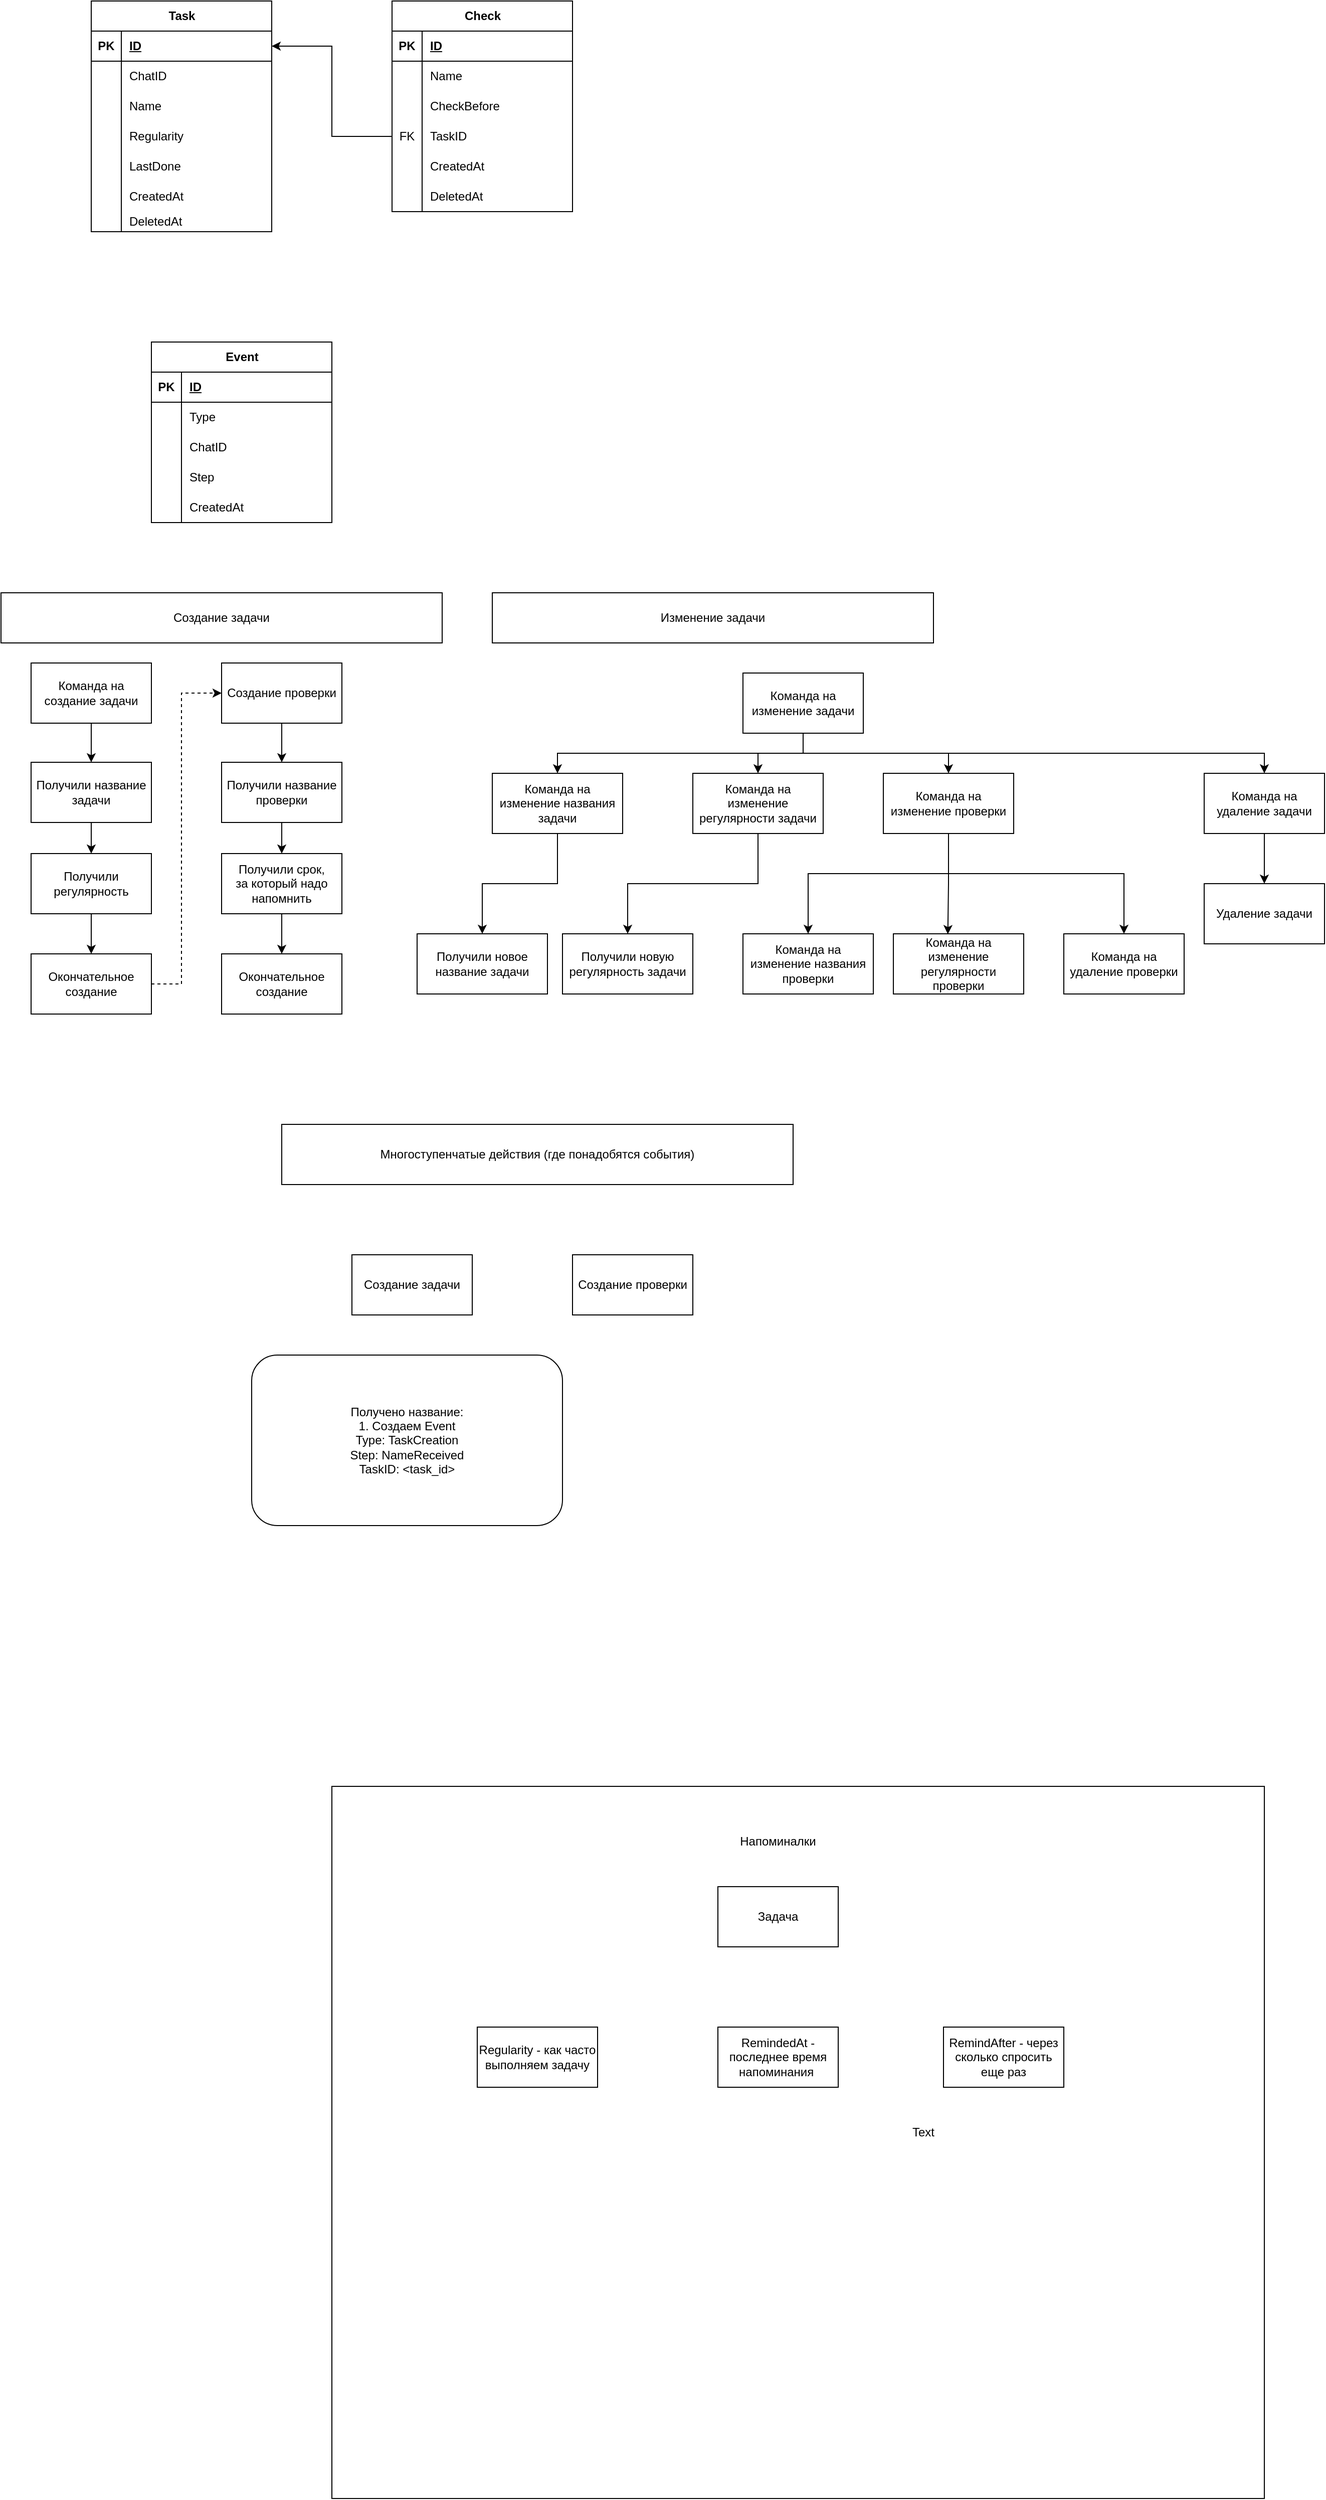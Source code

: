 <mxfile version="22.1.22" type="embed">
  <diagram name="Page-1" id="U7TBOCo-XFHwQ01kFWOG">
    <mxGraphModel dx="2134" dy="916" grid="1" gridSize="10" guides="1" tooltips="1" connect="1" arrows="1" fold="1" page="1" pageScale="1" pageWidth="827" pageHeight="1169" math="0" shadow="0">
      <root>
        <mxCell id="0" />
        <mxCell id="1" parent="0" />
        <mxCell id="65Rwd25oB5pJGl7-Wq7M-21" value="Check" style="shape=table;startSize=30;container=1;collapsible=1;childLayout=tableLayout;fixedRows=1;rowLines=0;fontStyle=1;align=center;resizeLast=1;html=1;" parent="1" vertex="1">
          <mxGeometry x="380" y="350" width="180" height="210" as="geometry" />
        </mxCell>
        <mxCell id="65Rwd25oB5pJGl7-Wq7M-22" value="" style="shape=tableRow;horizontal=0;startSize=0;swimlaneHead=0;swimlaneBody=0;fillColor=none;collapsible=0;dropTarget=0;points=[[0,0.5],[1,0.5]];portConstraint=eastwest;top=0;left=0;right=0;bottom=1;" parent="65Rwd25oB5pJGl7-Wq7M-21" vertex="1">
          <mxGeometry y="30" width="180" height="30" as="geometry" />
        </mxCell>
        <mxCell id="65Rwd25oB5pJGl7-Wq7M-23" value="PK" style="shape=partialRectangle;connectable=0;fillColor=none;top=0;left=0;bottom=0;right=0;fontStyle=1;overflow=hidden;whiteSpace=wrap;html=1;" parent="65Rwd25oB5pJGl7-Wq7M-22" vertex="1">
          <mxGeometry width="30" height="30" as="geometry">
            <mxRectangle width="30" height="30" as="alternateBounds" />
          </mxGeometry>
        </mxCell>
        <mxCell id="65Rwd25oB5pJGl7-Wq7M-24" value="ID" style="shape=partialRectangle;connectable=0;fillColor=none;top=0;left=0;bottom=0;right=0;align=left;spacingLeft=6;fontStyle=5;overflow=hidden;whiteSpace=wrap;html=1;" parent="65Rwd25oB5pJGl7-Wq7M-22" vertex="1">
          <mxGeometry x="30" width="150" height="30" as="geometry">
            <mxRectangle width="150" height="30" as="alternateBounds" />
          </mxGeometry>
        </mxCell>
        <mxCell id="65Rwd25oB5pJGl7-Wq7M-25" value="" style="shape=tableRow;horizontal=0;startSize=0;swimlaneHead=0;swimlaneBody=0;fillColor=none;collapsible=0;dropTarget=0;points=[[0,0.5],[1,0.5]];portConstraint=eastwest;top=0;left=0;right=0;bottom=0;" parent="65Rwd25oB5pJGl7-Wq7M-21" vertex="1">
          <mxGeometry y="60" width="180" height="30" as="geometry" />
        </mxCell>
        <mxCell id="65Rwd25oB5pJGl7-Wq7M-26" value="" style="shape=partialRectangle;connectable=0;fillColor=none;top=0;left=0;bottom=0;right=0;editable=1;overflow=hidden;whiteSpace=wrap;html=1;" parent="65Rwd25oB5pJGl7-Wq7M-25" vertex="1">
          <mxGeometry width="30" height="30" as="geometry">
            <mxRectangle width="30" height="30" as="alternateBounds" />
          </mxGeometry>
        </mxCell>
        <mxCell id="65Rwd25oB5pJGl7-Wq7M-27" value="Name" style="shape=partialRectangle;connectable=0;fillColor=none;top=0;left=0;bottom=0;right=0;align=left;spacingLeft=6;overflow=hidden;whiteSpace=wrap;html=1;" parent="65Rwd25oB5pJGl7-Wq7M-25" vertex="1">
          <mxGeometry x="30" width="150" height="30" as="geometry">
            <mxRectangle width="150" height="30" as="alternateBounds" />
          </mxGeometry>
        </mxCell>
        <mxCell id="65Rwd25oB5pJGl7-Wq7M-28" value="" style="shape=tableRow;horizontal=0;startSize=0;swimlaneHead=0;swimlaneBody=0;fillColor=none;collapsible=0;dropTarget=0;points=[[0,0.5],[1,0.5]];portConstraint=eastwest;top=0;left=0;right=0;bottom=0;" parent="65Rwd25oB5pJGl7-Wq7M-21" vertex="1">
          <mxGeometry y="90" width="180" height="30" as="geometry" />
        </mxCell>
        <mxCell id="65Rwd25oB5pJGl7-Wq7M-29" value="" style="shape=partialRectangle;connectable=0;fillColor=none;top=0;left=0;bottom=0;right=0;editable=1;overflow=hidden;whiteSpace=wrap;html=1;" parent="65Rwd25oB5pJGl7-Wq7M-28" vertex="1">
          <mxGeometry width="30" height="30" as="geometry">
            <mxRectangle width="30" height="30" as="alternateBounds" />
          </mxGeometry>
        </mxCell>
        <mxCell id="65Rwd25oB5pJGl7-Wq7M-30" value="CheckBefore" style="shape=partialRectangle;connectable=0;fillColor=none;top=0;left=0;bottom=0;right=0;align=left;spacingLeft=6;overflow=hidden;whiteSpace=wrap;html=1;" parent="65Rwd25oB5pJGl7-Wq7M-28" vertex="1">
          <mxGeometry x="30" width="150" height="30" as="geometry">
            <mxRectangle width="150" height="30" as="alternateBounds" />
          </mxGeometry>
        </mxCell>
        <mxCell id="65Rwd25oB5pJGl7-Wq7M-31" value="" style="shape=tableRow;horizontal=0;startSize=0;swimlaneHead=0;swimlaneBody=0;fillColor=none;collapsible=0;dropTarget=0;points=[[0,0.5],[1,0.5]];portConstraint=eastwest;top=0;left=0;right=0;bottom=0;" parent="65Rwd25oB5pJGl7-Wq7M-21" vertex="1">
          <mxGeometry y="120" width="180" height="30" as="geometry" />
        </mxCell>
        <mxCell id="65Rwd25oB5pJGl7-Wq7M-32" value="FK" style="shape=partialRectangle;connectable=0;fillColor=none;top=0;left=0;bottom=0;right=0;editable=1;overflow=hidden;whiteSpace=wrap;html=1;" parent="65Rwd25oB5pJGl7-Wq7M-31" vertex="1">
          <mxGeometry width="30" height="30" as="geometry">
            <mxRectangle width="30" height="30" as="alternateBounds" />
          </mxGeometry>
        </mxCell>
        <mxCell id="65Rwd25oB5pJGl7-Wq7M-33" value="TaskID" style="shape=partialRectangle;connectable=0;fillColor=none;top=0;left=0;bottom=0;right=0;align=left;spacingLeft=6;overflow=hidden;whiteSpace=wrap;html=1;" parent="65Rwd25oB5pJGl7-Wq7M-31" vertex="1">
          <mxGeometry x="30" width="150" height="30" as="geometry">
            <mxRectangle width="150" height="30" as="alternateBounds" />
          </mxGeometry>
        </mxCell>
        <mxCell id="65Rwd25oB5pJGl7-Wq7M-34" value="" style="shape=tableRow;horizontal=0;startSize=0;swimlaneHead=0;swimlaneBody=0;fillColor=none;collapsible=0;dropTarget=0;points=[[0,0.5],[1,0.5]];portConstraint=eastwest;top=0;left=0;right=0;bottom=0;" parent="65Rwd25oB5pJGl7-Wq7M-21" vertex="1">
          <mxGeometry y="150" width="180" height="30" as="geometry" />
        </mxCell>
        <mxCell id="65Rwd25oB5pJGl7-Wq7M-35" value="" style="shape=partialRectangle;connectable=0;fillColor=none;top=0;left=0;bottom=0;right=0;editable=1;overflow=hidden;whiteSpace=wrap;html=1;" parent="65Rwd25oB5pJGl7-Wq7M-34" vertex="1">
          <mxGeometry width="30" height="30" as="geometry">
            <mxRectangle width="30" height="30" as="alternateBounds" />
          </mxGeometry>
        </mxCell>
        <mxCell id="65Rwd25oB5pJGl7-Wq7M-36" value="CreatedAt" style="shape=partialRectangle;connectable=0;fillColor=none;top=0;left=0;bottom=0;right=0;align=left;spacingLeft=6;overflow=hidden;whiteSpace=wrap;html=1;" parent="65Rwd25oB5pJGl7-Wq7M-34" vertex="1">
          <mxGeometry x="30" width="150" height="30" as="geometry">
            <mxRectangle width="150" height="30" as="alternateBounds" />
          </mxGeometry>
        </mxCell>
        <mxCell id="65Rwd25oB5pJGl7-Wq7M-37" value="" style="shape=tableRow;horizontal=0;startSize=0;swimlaneHead=0;swimlaneBody=0;fillColor=none;collapsible=0;dropTarget=0;points=[[0,0.5],[1,0.5]];portConstraint=eastwest;top=0;left=0;right=0;bottom=0;" parent="65Rwd25oB5pJGl7-Wq7M-21" vertex="1">
          <mxGeometry y="180" width="180" height="30" as="geometry" />
        </mxCell>
        <mxCell id="65Rwd25oB5pJGl7-Wq7M-38" value="" style="shape=partialRectangle;connectable=0;fillColor=none;top=0;left=0;bottom=0;right=0;editable=1;overflow=hidden;whiteSpace=wrap;html=1;" parent="65Rwd25oB5pJGl7-Wq7M-37" vertex="1">
          <mxGeometry width="30" height="30" as="geometry">
            <mxRectangle width="30" height="30" as="alternateBounds" />
          </mxGeometry>
        </mxCell>
        <mxCell id="65Rwd25oB5pJGl7-Wq7M-39" value="DeletedAt" style="shape=partialRectangle;connectable=0;fillColor=none;top=0;left=0;bottom=0;right=0;align=left;spacingLeft=6;overflow=hidden;whiteSpace=wrap;html=1;" parent="65Rwd25oB5pJGl7-Wq7M-37" vertex="1">
          <mxGeometry x="30" width="150" height="30" as="geometry">
            <mxRectangle width="150" height="30" as="alternateBounds" />
          </mxGeometry>
        </mxCell>
        <mxCell id="65Rwd25oB5pJGl7-Wq7M-2" value="Task" style="shape=table;startSize=30;container=1;collapsible=1;childLayout=tableLayout;fixedRows=1;rowLines=0;fontStyle=1;align=center;resizeLast=1;html=1;" parent="1" vertex="1">
          <mxGeometry x="80" y="350" width="180" height="230" as="geometry" />
        </mxCell>
        <mxCell id="65Rwd25oB5pJGl7-Wq7M-3" value="" style="shape=tableRow;horizontal=0;startSize=0;swimlaneHead=0;swimlaneBody=0;fillColor=none;collapsible=0;dropTarget=0;points=[[0,0.5],[1,0.5]];portConstraint=eastwest;top=0;left=0;right=0;bottom=1;" parent="65Rwd25oB5pJGl7-Wq7M-2" vertex="1">
          <mxGeometry y="30" width="180" height="30" as="geometry" />
        </mxCell>
        <mxCell id="65Rwd25oB5pJGl7-Wq7M-4" value="PK" style="shape=partialRectangle;connectable=0;fillColor=none;top=0;left=0;bottom=0;right=0;fontStyle=1;overflow=hidden;whiteSpace=wrap;html=1;" parent="65Rwd25oB5pJGl7-Wq7M-3" vertex="1">
          <mxGeometry width="30.0" height="30" as="geometry">
            <mxRectangle width="30.0" height="30" as="alternateBounds" />
          </mxGeometry>
        </mxCell>
        <mxCell id="65Rwd25oB5pJGl7-Wq7M-5" value="ID" style="shape=partialRectangle;connectable=0;fillColor=none;top=0;left=0;bottom=0;right=0;align=left;spacingLeft=6;fontStyle=5;overflow=hidden;whiteSpace=wrap;html=1;" parent="65Rwd25oB5pJGl7-Wq7M-3" vertex="1">
          <mxGeometry x="30.0" width="150.0" height="30" as="geometry">
            <mxRectangle width="150.0" height="30" as="alternateBounds" />
          </mxGeometry>
        </mxCell>
        <mxCell id="65Rwd25oB5pJGl7-Wq7M-59" value="" style="shape=tableRow;horizontal=0;startSize=0;swimlaneHead=0;swimlaneBody=0;fillColor=none;collapsible=0;dropTarget=0;points=[[0,0.5],[1,0.5]];portConstraint=eastwest;top=0;left=0;right=0;bottom=0;" parent="65Rwd25oB5pJGl7-Wq7M-2" vertex="1">
          <mxGeometry y="60" width="180" height="30" as="geometry" />
        </mxCell>
        <mxCell id="65Rwd25oB5pJGl7-Wq7M-60" value="" style="shape=partialRectangle;connectable=0;fillColor=none;top=0;left=0;bottom=0;right=0;editable=1;overflow=hidden;whiteSpace=wrap;html=1;" parent="65Rwd25oB5pJGl7-Wq7M-59" vertex="1">
          <mxGeometry width="30.0" height="30" as="geometry">
            <mxRectangle width="30.0" height="30" as="alternateBounds" />
          </mxGeometry>
        </mxCell>
        <mxCell id="65Rwd25oB5pJGl7-Wq7M-61" value="ChatID" style="shape=partialRectangle;connectable=0;fillColor=none;top=0;left=0;bottom=0;right=0;align=left;spacingLeft=6;overflow=hidden;whiteSpace=wrap;html=1;" parent="65Rwd25oB5pJGl7-Wq7M-59" vertex="1">
          <mxGeometry x="30.0" width="150.0" height="30" as="geometry">
            <mxRectangle width="150.0" height="30" as="alternateBounds" />
          </mxGeometry>
        </mxCell>
        <mxCell id="65Rwd25oB5pJGl7-Wq7M-6" value="" style="shape=tableRow;horizontal=0;startSize=0;swimlaneHead=0;swimlaneBody=0;fillColor=none;collapsible=0;dropTarget=0;points=[[0,0.5],[1,0.5]];portConstraint=eastwest;top=0;left=0;right=0;bottom=0;" parent="65Rwd25oB5pJGl7-Wq7M-2" vertex="1">
          <mxGeometry y="90" width="180" height="30" as="geometry" />
        </mxCell>
        <mxCell id="65Rwd25oB5pJGl7-Wq7M-7" value="" style="shape=partialRectangle;connectable=0;fillColor=none;top=0;left=0;bottom=0;right=0;editable=1;overflow=hidden;whiteSpace=wrap;html=1;" parent="65Rwd25oB5pJGl7-Wq7M-6" vertex="1">
          <mxGeometry width="30.0" height="30" as="geometry">
            <mxRectangle width="30.0" height="30" as="alternateBounds" />
          </mxGeometry>
        </mxCell>
        <mxCell id="65Rwd25oB5pJGl7-Wq7M-8" value="Name" style="shape=partialRectangle;connectable=0;fillColor=none;top=0;left=0;bottom=0;right=0;align=left;spacingLeft=6;overflow=hidden;whiteSpace=wrap;html=1;" parent="65Rwd25oB5pJGl7-Wq7M-6" vertex="1">
          <mxGeometry x="30.0" width="150.0" height="30" as="geometry">
            <mxRectangle width="150.0" height="30" as="alternateBounds" />
          </mxGeometry>
        </mxCell>
        <mxCell id="65Rwd25oB5pJGl7-Wq7M-9" value="" style="shape=tableRow;horizontal=0;startSize=0;swimlaneHead=0;swimlaneBody=0;fillColor=none;collapsible=0;dropTarget=0;points=[[0,0.5],[1,0.5]];portConstraint=eastwest;top=0;left=0;right=0;bottom=0;" parent="65Rwd25oB5pJGl7-Wq7M-2" vertex="1">
          <mxGeometry y="120" width="180" height="30" as="geometry" />
        </mxCell>
        <mxCell id="65Rwd25oB5pJGl7-Wq7M-10" value="" style="shape=partialRectangle;connectable=0;fillColor=none;top=0;left=0;bottom=0;right=0;editable=1;overflow=hidden;whiteSpace=wrap;html=1;" parent="65Rwd25oB5pJGl7-Wq7M-9" vertex="1">
          <mxGeometry width="30.0" height="30" as="geometry">
            <mxRectangle width="30.0" height="30" as="alternateBounds" />
          </mxGeometry>
        </mxCell>
        <mxCell id="65Rwd25oB5pJGl7-Wq7M-11" value="Regularity" style="shape=partialRectangle;connectable=0;fillColor=none;top=0;left=0;bottom=0;right=0;align=left;spacingLeft=6;overflow=hidden;whiteSpace=wrap;html=1;" parent="65Rwd25oB5pJGl7-Wq7M-9" vertex="1">
          <mxGeometry x="30.0" width="150.0" height="30" as="geometry">
            <mxRectangle width="150.0" height="30" as="alternateBounds" />
          </mxGeometry>
        </mxCell>
        <mxCell id="65Rwd25oB5pJGl7-Wq7M-12" value="" style="shape=tableRow;horizontal=0;startSize=0;swimlaneHead=0;swimlaneBody=0;fillColor=none;collapsible=0;dropTarget=0;points=[[0,0.5],[1,0.5]];portConstraint=eastwest;top=0;left=0;right=0;bottom=0;" parent="65Rwd25oB5pJGl7-Wq7M-2" vertex="1">
          <mxGeometry y="150" width="180" height="30" as="geometry" />
        </mxCell>
        <mxCell id="65Rwd25oB5pJGl7-Wq7M-13" value="" style="shape=partialRectangle;connectable=0;fillColor=none;top=0;left=0;bottom=0;right=0;editable=1;overflow=hidden;whiteSpace=wrap;html=1;" parent="65Rwd25oB5pJGl7-Wq7M-12" vertex="1">
          <mxGeometry width="30.0" height="30" as="geometry">
            <mxRectangle width="30.0" height="30" as="alternateBounds" />
          </mxGeometry>
        </mxCell>
        <mxCell id="65Rwd25oB5pJGl7-Wq7M-14" value="LastDone" style="shape=partialRectangle;connectable=0;fillColor=none;top=0;left=0;bottom=0;right=0;align=left;spacingLeft=6;overflow=hidden;whiteSpace=wrap;html=1;" parent="65Rwd25oB5pJGl7-Wq7M-12" vertex="1">
          <mxGeometry x="30.0" width="150.0" height="30" as="geometry">
            <mxRectangle width="150.0" height="30" as="alternateBounds" />
          </mxGeometry>
        </mxCell>
        <mxCell id="65Rwd25oB5pJGl7-Wq7M-15" value="" style="shape=tableRow;horizontal=0;startSize=0;swimlaneHead=0;swimlaneBody=0;fillColor=none;collapsible=0;dropTarget=0;points=[[0,0.5],[1,0.5]];portConstraint=eastwest;top=0;left=0;right=0;bottom=0;" parent="65Rwd25oB5pJGl7-Wq7M-2" vertex="1">
          <mxGeometry y="180" width="180" height="30" as="geometry" />
        </mxCell>
        <mxCell id="65Rwd25oB5pJGl7-Wq7M-16" value="" style="shape=partialRectangle;connectable=0;fillColor=none;top=0;left=0;bottom=0;right=0;editable=1;overflow=hidden;whiteSpace=wrap;html=1;" parent="65Rwd25oB5pJGl7-Wq7M-15" vertex="1">
          <mxGeometry width="30.0" height="30" as="geometry">
            <mxRectangle width="30.0" height="30" as="alternateBounds" />
          </mxGeometry>
        </mxCell>
        <mxCell id="65Rwd25oB5pJGl7-Wq7M-17" value="CreatedAt" style="shape=partialRectangle;connectable=0;fillColor=none;top=0;left=0;bottom=0;right=0;align=left;spacingLeft=6;overflow=hidden;whiteSpace=wrap;html=1;" parent="65Rwd25oB5pJGl7-Wq7M-15" vertex="1">
          <mxGeometry x="30.0" width="150.0" height="30" as="geometry">
            <mxRectangle width="150.0" height="30" as="alternateBounds" />
          </mxGeometry>
        </mxCell>
        <mxCell id="65Rwd25oB5pJGl7-Wq7M-18" value="" style="shape=tableRow;horizontal=0;startSize=0;swimlaneHead=0;swimlaneBody=0;fillColor=none;collapsible=0;dropTarget=0;points=[[0,0.5],[1,0.5]];portConstraint=eastwest;top=0;left=0;right=0;bottom=0;" parent="65Rwd25oB5pJGl7-Wq7M-2" vertex="1">
          <mxGeometry y="210" width="180" height="20" as="geometry" />
        </mxCell>
        <mxCell id="65Rwd25oB5pJGl7-Wq7M-19" value="" style="shape=partialRectangle;connectable=0;fillColor=none;top=0;left=0;bottom=0;right=0;editable=1;overflow=hidden;whiteSpace=wrap;html=1;" parent="65Rwd25oB5pJGl7-Wq7M-18" vertex="1">
          <mxGeometry width="30.0" height="20" as="geometry">
            <mxRectangle width="30.0" height="20" as="alternateBounds" />
          </mxGeometry>
        </mxCell>
        <mxCell id="65Rwd25oB5pJGl7-Wq7M-20" value="DeletedAt" style="shape=partialRectangle;connectable=0;fillColor=none;top=0;left=0;bottom=0;right=0;align=left;spacingLeft=6;overflow=hidden;whiteSpace=wrap;html=1;" parent="65Rwd25oB5pJGl7-Wq7M-18" vertex="1">
          <mxGeometry x="30.0" width="150.0" height="20" as="geometry">
            <mxRectangle width="150.0" height="20" as="alternateBounds" />
          </mxGeometry>
        </mxCell>
        <mxCell id="65Rwd25oB5pJGl7-Wq7M-63" value="Event" style="shape=table;startSize=30;container=1;collapsible=1;childLayout=tableLayout;fixedRows=1;rowLines=0;fontStyle=1;align=center;resizeLast=1;html=1;" parent="1" vertex="1">
          <mxGeometry x="140" y="690" width="180" height="180" as="geometry" />
        </mxCell>
        <mxCell id="65Rwd25oB5pJGl7-Wq7M-64" value="" style="shape=tableRow;horizontal=0;startSize=0;swimlaneHead=0;swimlaneBody=0;fillColor=none;collapsible=0;dropTarget=0;points=[[0,0.5],[1,0.5]];portConstraint=eastwest;top=0;left=0;right=0;bottom=1;" parent="65Rwd25oB5pJGl7-Wq7M-63" vertex="1">
          <mxGeometry y="30" width="180" height="30" as="geometry" />
        </mxCell>
        <mxCell id="65Rwd25oB5pJGl7-Wq7M-65" value="PK" style="shape=partialRectangle;connectable=0;fillColor=none;top=0;left=0;bottom=0;right=0;fontStyle=1;overflow=hidden;whiteSpace=wrap;html=1;" parent="65Rwd25oB5pJGl7-Wq7M-64" vertex="1">
          <mxGeometry width="30" height="30" as="geometry">
            <mxRectangle width="30" height="30" as="alternateBounds" />
          </mxGeometry>
        </mxCell>
        <mxCell id="65Rwd25oB5pJGl7-Wq7M-66" value="ID" style="shape=partialRectangle;connectable=0;fillColor=none;top=0;left=0;bottom=0;right=0;align=left;spacingLeft=6;fontStyle=5;overflow=hidden;whiteSpace=wrap;html=1;" parent="65Rwd25oB5pJGl7-Wq7M-64" vertex="1">
          <mxGeometry x="30" width="150" height="30" as="geometry">
            <mxRectangle width="150" height="30" as="alternateBounds" />
          </mxGeometry>
        </mxCell>
        <mxCell id="65Rwd25oB5pJGl7-Wq7M-67" value="" style="shape=tableRow;horizontal=0;startSize=0;swimlaneHead=0;swimlaneBody=0;fillColor=none;collapsible=0;dropTarget=0;points=[[0,0.5],[1,0.5]];portConstraint=eastwest;top=0;left=0;right=0;bottom=0;" parent="65Rwd25oB5pJGl7-Wq7M-63" vertex="1">
          <mxGeometry y="60" width="180" height="30" as="geometry" />
        </mxCell>
        <mxCell id="65Rwd25oB5pJGl7-Wq7M-68" value="" style="shape=partialRectangle;connectable=0;fillColor=none;top=0;left=0;bottom=0;right=0;editable=1;overflow=hidden;whiteSpace=wrap;html=1;" parent="65Rwd25oB5pJGl7-Wq7M-67" vertex="1">
          <mxGeometry width="30" height="30" as="geometry">
            <mxRectangle width="30" height="30" as="alternateBounds" />
          </mxGeometry>
        </mxCell>
        <mxCell id="65Rwd25oB5pJGl7-Wq7M-69" value="Type" style="shape=partialRectangle;connectable=0;fillColor=none;top=0;left=0;bottom=0;right=0;align=left;spacingLeft=6;overflow=hidden;whiteSpace=wrap;html=1;" parent="65Rwd25oB5pJGl7-Wq7M-67" vertex="1">
          <mxGeometry x="30" width="150" height="30" as="geometry">
            <mxRectangle width="150" height="30" as="alternateBounds" />
          </mxGeometry>
        </mxCell>
        <mxCell id="65Rwd25oB5pJGl7-Wq7M-77" value="" style="shape=tableRow;horizontal=0;startSize=0;swimlaneHead=0;swimlaneBody=0;fillColor=none;collapsible=0;dropTarget=0;points=[[0,0.5],[1,0.5]];portConstraint=eastwest;top=0;left=0;right=0;bottom=0;" parent="65Rwd25oB5pJGl7-Wq7M-63" vertex="1">
          <mxGeometry y="90" width="180" height="30" as="geometry" />
        </mxCell>
        <mxCell id="65Rwd25oB5pJGl7-Wq7M-78" value="" style="shape=partialRectangle;connectable=0;fillColor=none;top=0;left=0;bottom=0;right=0;editable=1;overflow=hidden;whiteSpace=wrap;html=1;" parent="65Rwd25oB5pJGl7-Wq7M-77" vertex="1">
          <mxGeometry width="30" height="30" as="geometry">
            <mxRectangle width="30" height="30" as="alternateBounds" />
          </mxGeometry>
        </mxCell>
        <mxCell id="65Rwd25oB5pJGl7-Wq7M-79" value="ChatID" style="shape=partialRectangle;connectable=0;fillColor=none;top=0;left=0;bottom=0;right=0;align=left;spacingLeft=6;overflow=hidden;whiteSpace=wrap;html=1;" parent="65Rwd25oB5pJGl7-Wq7M-77" vertex="1">
          <mxGeometry x="30" width="150" height="30" as="geometry">
            <mxRectangle width="150" height="30" as="alternateBounds" />
          </mxGeometry>
        </mxCell>
        <mxCell id="65Rwd25oB5pJGl7-Wq7M-70" value="" style="shape=tableRow;horizontal=0;startSize=0;swimlaneHead=0;swimlaneBody=0;fillColor=none;collapsible=0;dropTarget=0;points=[[0,0.5],[1,0.5]];portConstraint=eastwest;top=0;left=0;right=0;bottom=0;" parent="65Rwd25oB5pJGl7-Wq7M-63" vertex="1">
          <mxGeometry y="120" width="180" height="30" as="geometry" />
        </mxCell>
        <mxCell id="65Rwd25oB5pJGl7-Wq7M-71" value="" style="shape=partialRectangle;connectable=0;fillColor=none;top=0;left=0;bottom=0;right=0;editable=1;overflow=hidden;whiteSpace=wrap;html=1;" parent="65Rwd25oB5pJGl7-Wq7M-70" vertex="1">
          <mxGeometry width="30" height="30" as="geometry">
            <mxRectangle width="30" height="30" as="alternateBounds" />
          </mxGeometry>
        </mxCell>
        <mxCell id="65Rwd25oB5pJGl7-Wq7M-72" value="Step" style="shape=partialRectangle;connectable=0;fillColor=none;top=0;left=0;bottom=0;right=0;align=left;spacingLeft=6;overflow=hidden;whiteSpace=wrap;html=1;" parent="65Rwd25oB5pJGl7-Wq7M-70" vertex="1">
          <mxGeometry x="30" width="150" height="30" as="geometry">
            <mxRectangle width="150" height="30" as="alternateBounds" />
          </mxGeometry>
        </mxCell>
        <mxCell id="65Rwd25oB5pJGl7-Wq7M-73" value="" style="shape=tableRow;horizontal=0;startSize=0;swimlaneHead=0;swimlaneBody=0;fillColor=none;collapsible=0;dropTarget=0;points=[[0,0.5],[1,0.5]];portConstraint=eastwest;top=0;left=0;right=0;bottom=0;" parent="65Rwd25oB5pJGl7-Wq7M-63" vertex="1">
          <mxGeometry y="150" width="180" height="30" as="geometry" />
        </mxCell>
        <mxCell id="65Rwd25oB5pJGl7-Wq7M-74" value="" style="shape=partialRectangle;connectable=0;fillColor=none;top=0;left=0;bottom=0;right=0;editable=1;overflow=hidden;whiteSpace=wrap;html=1;" parent="65Rwd25oB5pJGl7-Wq7M-73" vertex="1">
          <mxGeometry width="30" height="30" as="geometry">
            <mxRectangle width="30" height="30" as="alternateBounds" />
          </mxGeometry>
        </mxCell>
        <mxCell id="65Rwd25oB5pJGl7-Wq7M-75" value="CreatedAt" style="shape=partialRectangle;connectable=0;fillColor=none;top=0;left=0;bottom=0;right=0;align=left;spacingLeft=6;overflow=hidden;whiteSpace=wrap;html=1;" parent="65Rwd25oB5pJGl7-Wq7M-73" vertex="1">
          <mxGeometry x="30" width="150" height="30" as="geometry">
            <mxRectangle width="150" height="30" as="alternateBounds" />
          </mxGeometry>
        </mxCell>
        <mxCell id="65Rwd25oB5pJGl7-Wq7M-76" style="edgeStyle=orthogonalEdgeStyle;rounded=0;orthogonalLoop=1;jettySize=auto;html=1;" parent="1" source="65Rwd25oB5pJGl7-Wq7M-31" target="65Rwd25oB5pJGl7-Wq7M-3" edge="1">
          <mxGeometry relative="1" as="geometry" />
        </mxCell>
        <mxCell id="65Rwd25oB5pJGl7-Wq7M-80" value="Создание задачи" style="rounded=0;whiteSpace=wrap;html=1;" parent="1" vertex="1">
          <mxGeometry x="-10" y="940" width="440" height="50" as="geometry" />
        </mxCell>
        <mxCell id="65Rwd25oB5pJGl7-Wq7M-87" style="edgeStyle=orthogonalEdgeStyle;rounded=0;orthogonalLoop=1;jettySize=auto;html=1;entryX=0.5;entryY=0;entryDx=0;entryDy=0;" parent="1" source="65Rwd25oB5pJGl7-Wq7M-82" target="65Rwd25oB5pJGl7-Wq7M-83" edge="1">
          <mxGeometry relative="1" as="geometry" />
        </mxCell>
        <mxCell id="65Rwd25oB5pJGl7-Wq7M-82" value="Команда на создание задачи" style="rounded=0;whiteSpace=wrap;html=1;" parent="1" vertex="1">
          <mxGeometry x="20" y="1010" width="120" height="60" as="geometry" />
        </mxCell>
        <mxCell id="65Rwd25oB5pJGl7-Wq7M-88" style="edgeStyle=orthogonalEdgeStyle;rounded=0;orthogonalLoop=1;jettySize=auto;html=1;entryX=0.5;entryY=0;entryDx=0;entryDy=0;" parent="1" source="65Rwd25oB5pJGl7-Wq7M-83" target="65Rwd25oB5pJGl7-Wq7M-85" edge="1">
          <mxGeometry relative="1" as="geometry" />
        </mxCell>
        <mxCell id="65Rwd25oB5pJGl7-Wq7M-83" value="Получили название задачи" style="rounded=0;whiteSpace=wrap;html=1;" parent="1" vertex="1">
          <mxGeometry x="20" y="1109" width="120" height="60" as="geometry" />
        </mxCell>
        <mxCell id="65Rwd25oB5pJGl7-Wq7M-89" style="edgeStyle=orthogonalEdgeStyle;rounded=0;orthogonalLoop=1;jettySize=auto;html=1;" parent="1" source="65Rwd25oB5pJGl7-Wq7M-85" target="65Rwd25oB5pJGl7-Wq7M-86" edge="1">
          <mxGeometry relative="1" as="geometry" />
        </mxCell>
        <mxCell id="65Rwd25oB5pJGl7-Wq7M-85" value="Получили регулярность" style="rounded=0;whiteSpace=wrap;html=1;" parent="1" vertex="1">
          <mxGeometry x="20" y="1200" width="120" height="60" as="geometry" />
        </mxCell>
        <mxCell id="65Rwd25oB5pJGl7-Wq7M-91" style="edgeStyle=orthogonalEdgeStyle;rounded=0;orthogonalLoop=1;jettySize=auto;html=1;dashed=1;" parent="1" source="65Rwd25oB5pJGl7-Wq7M-86" target="65Rwd25oB5pJGl7-Wq7M-90" edge="1">
          <mxGeometry relative="1" as="geometry">
            <Array as="points">
              <mxPoint x="170" y="1330" />
              <mxPoint x="170" y="1040" />
            </Array>
          </mxGeometry>
        </mxCell>
        <mxCell id="65Rwd25oB5pJGl7-Wq7M-86" value="Окончательное создание" style="rounded=0;whiteSpace=wrap;html=1;" parent="1" vertex="1">
          <mxGeometry x="20" y="1300" width="120" height="60" as="geometry" />
        </mxCell>
        <mxCell id="65Rwd25oB5pJGl7-Wq7M-95" value="" style="edgeStyle=orthogonalEdgeStyle;rounded=0;orthogonalLoop=1;jettySize=auto;html=1;" parent="1" source="65Rwd25oB5pJGl7-Wq7M-90" target="65Rwd25oB5pJGl7-Wq7M-92" edge="1">
          <mxGeometry relative="1" as="geometry" />
        </mxCell>
        <mxCell id="65Rwd25oB5pJGl7-Wq7M-90" value="Создание проверки" style="rounded=0;whiteSpace=wrap;html=1;" parent="1" vertex="1">
          <mxGeometry x="210" y="1010" width="120" height="60" as="geometry" />
        </mxCell>
        <mxCell id="65Rwd25oB5pJGl7-Wq7M-96" value="" style="edgeStyle=orthogonalEdgeStyle;rounded=0;orthogonalLoop=1;jettySize=auto;html=1;" parent="1" source="65Rwd25oB5pJGl7-Wq7M-92" target="65Rwd25oB5pJGl7-Wq7M-93" edge="1">
          <mxGeometry relative="1" as="geometry" />
        </mxCell>
        <mxCell id="65Rwd25oB5pJGl7-Wq7M-92" value="Получили название проверки" style="rounded=0;whiteSpace=wrap;html=1;" parent="1" vertex="1">
          <mxGeometry x="210" y="1109" width="120" height="60" as="geometry" />
        </mxCell>
        <mxCell id="65Rwd25oB5pJGl7-Wq7M-97" value="" style="edgeStyle=orthogonalEdgeStyle;rounded=0;orthogonalLoop=1;jettySize=auto;html=1;" parent="1" source="65Rwd25oB5pJGl7-Wq7M-93" target="65Rwd25oB5pJGl7-Wq7M-94" edge="1">
          <mxGeometry relative="1" as="geometry" />
        </mxCell>
        <mxCell id="65Rwd25oB5pJGl7-Wq7M-93" value="Получили срок,&lt;div&gt;за который надо напомнить&lt;/div&gt;" style="rounded=0;whiteSpace=wrap;html=1;" parent="1" vertex="1">
          <mxGeometry x="210" y="1200" width="120" height="60" as="geometry" />
        </mxCell>
        <mxCell id="65Rwd25oB5pJGl7-Wq7M-94" value="Окончательное создание" style="rounded=0;whiteSpace=wrap;html=1;" parent="1" vertex="1">
          <mxGeometry x="210" y="1300" width="120" height="60" as="geometry" />
        </mxCell>
        <mxCell id="65Rwd25oB5pJGl7-Wq7M-98" value="Изменение задачи" style="rounded=0;whiteSpace=wrap;html=1;" parent="1" vertex="1">
          <mxGeometry x="480" y="940" width="440" height="50" as="geometry" />
        </mxCell>
        <mxCell id="65Rwd25oB5pJGl7-Wq7M-112" style="edgeStyle=orthogonalEdgeStyle;rounded=0;orthogonalLoop=1;jettySize=auto;html=1;" parent="1" source="65Rwd25oB5pJGl7-Wq7M-99" target="65Rwd25oB5pJGl7-Wq7M-100" edge="1">
          <mxGeometry relative="1" as="geometry">
            <Array as="points">
              <mxPoint x="790" y="1100" />
              <mxPoint x="545" y="1100" />
            </Array>
          </mxGeometry>
        </mxCell>
        <mxCell id="65Rwd25oB5pJGl7-Wq7M-113" style="edgeStyle=orthogonalEdgeStyle;rounded=0;orthogonalLoop=1;jettySize=auto;html=1;" parent="1" source="65Rwd25oB5pJGl7-Wq7M-99" target="65Rwd25oB5pJGl7-Wq7M-101" edge="1">
          <mxGeometry relative="1" as="geometry" />
        </mxCell>
        <mxCell id="65Rwd25oB5pJGl7-Wq7M-114" style="edgeStyle=orthogonalEdgeStyle;rounded=0;orthogonalLoop=1;jettySize=auto;html=1;" parent="1" source="65Rwd25oB5pJGl7-Wq7M-99" target="65Rwd25oB5pJGl7-Wq7M-103" edge="1">
          <mxGeometry relative="1" as="geometry">
            <Array as="points">
              <mxPoint x="790" y="1100" />
              <mxPoint x="935" y="1100" />
            </Array>
          </mxGeometry>
        </mxCell>
        <mxCell id="65Rwd25oB5pJGl7-Wq7M-115" style="edgeStyle=orthogonalEdgeStyle;rounded=0;orthogonalLoop=1;jettySize=auto;html=1;" parent="1" source="65Rwd25oB5pJGl7-Wq7M-99" target="65Rwd25oB5pJGl7-Wq7M-102" edge="1">
          <mxGeometry relative="1" as="geometry">
            <Array as="points">
              <mxPoint x="790" y="1100" />
              <mxPoint x="1250" y="1100" />
            </Array>
          </mxGeometry>
        </mxCell>
        <mxCell id="65Rwd25oB5pJGl7-Wq7M-99" value="&lt;div&gt;Команда на изменение задачи&lt;/div&gt;" style="rounded=0;whiteSpace=wrap;html=1;" parent="1" vertex="1">
          <mxGeometry x="730" y="1020" width="120" height="60" as="geometry" />
        </mxCell>
        <mxCell id="65Rwd25oB5pJGl7-Wq7M-121" style="edgeStyle=orthogonalEdgeStyle;rounded=0;orthogonalLoop=1;jettySize=auto;html=1;entryX=0.5;entryY=0;entryDx=0;entryDy=0;" parent="1" source="65Rwd25oB5pJGl7-Wq7M-100" target="65Rwd25oB5pJGl7-Wq7M-120" edge="1">
          <mxGeometry relative="1" as="geometry" />
        </mxCell>
        <mxCell id="65Rwd25oB5pJGl7-Wq7M-100" value="&lt;div&gt;Команда на изменение названия задачи&lt;/div&gt;" style="rounded=0;whiteSpace=wrap;html=1;" parent="1" vertex="1">
          <mxGeometry x="480" y="1120" width="130" height="60" as="geometry" />
        </mxCell>
        <mxCell id="65Rwd25oB5pJGl7-Wq7M-119" style="edgeStyle=orthogonalEdgeStyle;rounded=0;orthogonalLoop=1;jettySize=auto;html=1;" parent="1" source="65Rwd25oB5pJGl7-Wq7M-101" target="65Rwd25oB5pJGl7-Wq7M-118" edge="1">
          <mxGeometry relative="1" as="geometry" />
        </mxCell>
        <mxCell id="65Rwd25oB5pJGl7-Wq7M-101" value="&lt;div&gt;Команда на изменение регулярности задачи&lt;/div&gt;" style="rounded=0;whiteSpace=wrap;html=1;" parent="1" vertex="1">
          <mxGeometry x="680" y="1120" width="130" height="60" as="geometry" />
        </mxCell>
        <mxCell id="65Rwd25oB5pJGl7-Wq7M-117" style="edgeStyle=orthogonalEdgeStyle;rounded=0;orthogonalLoop=1;jettySize=auto;html=1;" parent="1" source="65Rwd25oB5pJGl7-Wq7M-102" target="65Rwd25oB5pJGl7-Wq7M-116" edge="1">
          <mxGeometry relative="1" as="geometry" />
        </mxCell>
        <mxCell id="65Rwd25oB5pJGl7-Wq7M-102" value="&lt;div&gt;Команда на удаление задачи&lt;/div&gt;" style="rounded=0;whiteSpace=wrap;html=1;" parent="1" vertex="1">
          <mxGeometry x="1190" y="1120" width="120" height="60" as="geometry" />
        </mxCell>
        <mxCell id="65Rwd25oB5pJGl7-Wq7M-109" style="edgeStyle=orthogonalEdgeStyle;rounded=0;orthogonalLoop=1;jettySize=auto;html=1;entryX=0.5;entryY=0;entryDx=0;entryDy=0;" parent="1" source="65Rwd25oB5pJGl7-Wq7M-103" target="65Rwd25oB5pJGl7-Wq7M-105" edge="1">
          <mxGeometry relative="1" as="geometry">
            <Array as="points">
              <mxPoint x="935" y="1220" />
              <mxPoint x="795" y="1220" />
            </Array>
          </mxGeometry>
        </mxCell>
        <mxCell id="65Rwd25oB5pJGl7-Wq7M-111" style="edgeStyle=orthogonalEdgeStyle;rounded=0;orthogonalLoop=1;jettySize=auto;html=1;" parent="1" source="65Rwd25oB5pJGl7-Wq7M-103" target="65Rwd25oB5pJGl7-Wq7M-107" edge="1">
          <mxGeometry relative="1" as="geometry">
            <Array as="points">
              <mxPoint x="935" y="1220" />
              <mxPoint x="1110" y="1220" />
            </Array>
          </mxGeometry>
        </mxCell>
        <mxCell id="65Rwd25oB5pJGl7-Wq7M-103" value="&lt;div&gt;Команда на изменение проверки&lt;/div&gt;" style="rounded=0;whiteSpace=wrap;html=1;" parent="1" vertex="1">
          <mxGeometry x="870" y="1120" width="130" height="60" as="geometry" />
        </mxCell>
        <mxCell id="65Rwd25oB5pJGl7-Wq7M-105" value="&lt;div&gt;Команда на изменение названия проверки&lt;/div&gt;" style="rounded=0;whiteSpace=wrap;html=1;" parent="1" vertex="1">
          <mxGeometry x="730" y="1280" width="130" height="60" as="geometry" />
        </mxCell>
        <mxCell id="65Rwd25oB5pJGl7-Wq7M-106" value="&lt;div&gt;Команда на изменение регулярности проверки&lt;/div&gt;" style="rounded=0;whiteSpace=wrap;html=1;" parent="1" vertex="1">
          <mxGeometry x="880" y="1280" width="130" height="60" as="geometry" />
        </mxCell>
        <mxCell id="65Rwd25oB5pJGl7-Wq7M-107" value="&lt;div&gt;Команда на удаление проверки&lt;/div&gt;" style="rounded=0;whiteSpace=wrap;html=1;" parent="1" vertex="1">
          <mxGeometry x="1050" y="1280" width="120" height="60" as="geometry" />
        </mxCell>
        <mxCell id="65Rwd25oB5pJGl7-Wq7M-110" style="edgeStyle=orthogonalEdgeStyle;rounded=0;orthogonalLoop=1;jettySize=auto;html=1;entryX=0.418;entryY=0.006;entryDx=0;entryDy=0;entryPerimeter=0;" parent="1" source="65Rwd25oB5pJGl7-Wq7M-103" target="65Rwd25oB5pJGl7-Wq7M-106" edge="1">
          <mxGeometry relative="1" as="geometry" />
        </mxCell>
        <mxCell id="65Rwd25oB5pJGl7-Wq7M-116" value="Удаление задачи" style="rounded=0;whiteSpace=wrap;html=1;" parent="1" vertex="1">
          <mxGeometry x="1190" y="1230" width="120" height="60" as="geometry" />
        </mxCell>
        <mxCell id="65Rwd25oB5pJGl7-Wq7M-118" value="Получили новую регулярность задачи" style="rounded=0;whiteSpace=wrap;html=1;" parent="1" vertex="1">
          <mxGeometry x="550" y="1280" width="130" height="60" as="geometry" />
        </mxCell>
        <mxCell id="65Rwd25oB5pJGl7-Wq7M-120" value="Получили новое название задачи" style="rounded=0;whiteSpace=wrap;html=1;" parent="1" vertex="1">
          <mxGeometry x="405" y="1280" width="130" height="60" as="geometry" />
        </mxCell>
        <mxCell id="65Rwd25oB5pJGl7-Wq7M-123" value="Многоступенчатые действия (где понадобятся события)" style="rounded=0;whiteSpace=wrap;html=1;" parent="1" vertex="1">
          <mxGeometry x="270" y="1470" width="510" height="60" as="geometry" />
        </mxCell>
        <mxCell id="65Rwd25oB5pJGl7-Wq7M-124" value="Создание задачи" style="rounded=0;whiteSpace=wrap;html=1;" parent="1" vertex="1">
          <mxGeometry x="340" y="1600" width="120" height="60" as="geometry" />
        </mxCell>
        <mxCell id="65Rwd25oB5pJGl7-Wq7M-125" value="Создание проверки" style="rounded=0;whiteSpace=wrap;html=1;" parent="1" vertex="1">
          <mxGeometry x="560" y="1600" width="120" height="60" as="geometry" />
        </mxCell>
        <mxCell id="65Rwd25oB5pJGl7-Wq7M-126" value="Получено название:&lt;div&gt;1. Создаем Event&lt;/div&gt;&lt;div&gt;Type: TaskCreation&lt;/div&gt;&lt;div&gt;Step: NameReceived&lt;/div&gt;&lt;div&gt;TaskID: &amp;lt;task_id&amp;gt;&lt;/div&gt;" style="rounded=1;whiteSpace=wrap;html=1;" parent="1" vertex="1">
          <mxGeometry x="240" y="1700" width="310" height="170" as="geometry" />
        </mxCell>
        <mxCell id="3" value="" style="rounded=0;whiteSpace=wrap;html=1;" vertex="1" parent="1">
          <mxGeometry x="320" y="2130" width="930" height="710" as="geometry" />
        </mxCell>
        <mxCell id="4" value="Напоминалки" style="text;html=1;strokeColor=none;fillColor=none;align=center;verticalAlign=middle;whiteSpace=wrap;rounded=0;" vertex="1" parent="1">
          <mxGeometry x="670" y="2130" width="190" height="110" as="geometry" />
        </mxCell>
        <mxCell id="5" value="Задача" style="rounded=0;whiteSpace=wrap;html=1;" vertex="1" parent="1">
          <mxGeometry x="705" y="2230" width="120" height="60" as="geometry" />
        </mxCell>
        <mxCell id="6" value="Regularity - как часто выполняем задачу" style="rounded=0;whiteSpace=wrap;html=1;" vertex="1" parent="1">
          <mxGeometry x="465" y="2370" width="120" height="60" as="geometry" />
        </mxCell>
        <mxCell id="7" value="RemindedAt - последнее время напоминания&amp;nbsp;" style="rounded=0;whiteSpace=wrap;html=1;" vertex="1" parent="1">
          <mxGeometry x="705" y="2370" width="120" height="60" as="geometry" />
        </mxCell>
        <mxCell id="8" value="RemindAfter - через сколько спросить еще раз" style="rounded=0;whiteSpace=wrap;html=1;" vertex="1" parent="1">
          <mxGeometry x="930" y="2370" width="120" height="60" as="geometry" />
        </mxCell>
        <mxCell id="11" value="Text" style="text;strokeColor=none;align=center;fillColor=none;html=1;verticalAlign=middle;whiteSpace=wrap;rounded=0;" vertex="1" parent="1">
          <mxGeometry x="880" y="2460" width="60" height="30" as="geometry" />
        </mxCell>
      </root>
    </mxGraphModel>
  </diagram>
</mxfile>
